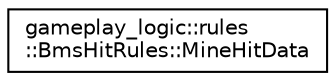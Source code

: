 digraph "Graphical Class Hierarchy"
{
 // LATEX_PDF_SIZE
  edge [fontname="Helvetica",fontsize="10",labelfontname="Helvetica",labelfontsize="10"];
  node [fontname="Helvetica",fontsize="10",shape=record];
  rankdir="LR";
  Node0 [label="gameplay_logic::rules\l::BmsHitRules::MineHitData",height=0.2,width=0.4,color="black", fillcolor="white", style="filled",URL="$structgameplay__logic_1_1rules_1_1BmsHitRules_1_1MineHitData.html",tooltip=" "];
}
